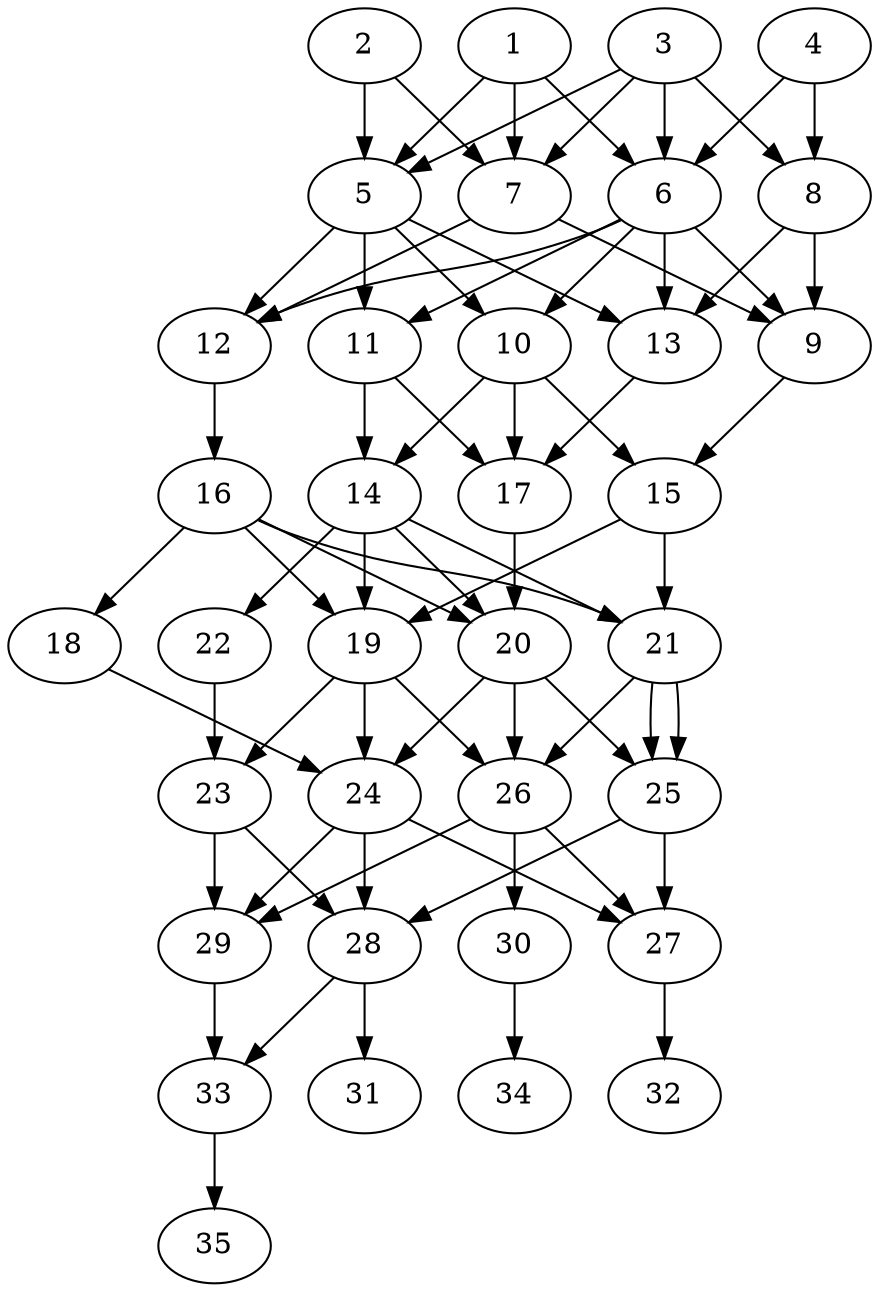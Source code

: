 // DAG automatically generated by daggen at Thu Oct  3 14:05:36 2019
// ./daggen --dot -n 35 --ccr 0.5 --fat 0.5 --regular 0.9 --density 0.7 --mindata 5242880 --maxdata 52428800 
digraph G {
  1 [size="27416576", alpha="0.17", expect_size="13708288"] 
  1 -> 5 [size ="13708288"]
  1 -> 6 [size ="13708288"]
  1 -> 7 [size ="13708288"]
  2 [size="32131072", alpha="0.17", expect_size="16065536"] 
  2 -> 5 [size ="16065536"]
  2 -> 7 [size ="16065536"]
  3 [size="20021248", alpha="0.03", expect_size="10010624"] 
  3 -> 5 [size ="10010624"]
  3 -> 6 [size ="10010624"]
  3 -> 7 [size ="10010624"]
  3 -> 8 [size ="10010624"]
  4 [size="48795648", alpha="0.10", expect_size="24397824"] 
  4 -> 6 [size ="24397824"]
  4 -> 8 [size ="24397824"]
  5 [size="76070912", alpha="0.17", expect_size="38035456"] 
  5 -> 10 [size ="38035456"]
  5 -> 11 [size ="38035456"]
  5 -> 12 [size ="38035456"]
  5 -> 13 [size ="38035456"]
  6 [size="17946624", alpha="0.11", expect_size="8973312"] 
  6 -> 9 [size ="8973312"]
  6 -> 10 [size ="8973312"]
  6 -> 11 [size ="8973312"]
  6 -> 12 [size ="8973312"]
  6 -> 13 [size ="8973312"]
  7 [size="102871040", alpha="0.07", expect_size="51435520"] 
  7 -> 9 [size ="51435520"]
  7 -> 12 [size ="51435520"]
  8 [size="62226432", alpha="0.15", expect_size="31113216"] 
  8 -> 9 [size ="31113216"]
  8 -> 13 [size ="31113216"]
  9 [size="43374592", alpha="0.12", expect_size="21687296"] 
  9 -> 15 [size ="21687296"]
  10 [size="48254976", alpha="0.18", expect_size="24127488"] 
  10 -> 14 [size ="24127488"]
  10 -> 15 [size ="24127488"]
  10 -> 17 [size ="24127488"]
  11 [size="18849792", alpha="0.06", expect_size="9424896"] 
  11 -> 14 [size ="9424896"]
  11 -> 17 [size ="9424896"]
  12 [size="100567040", alpha="0.03", expect_size="50283520"] 
  12 -> 16 [size ="50283520"]
  13 [size="85581824", alpha="0.13", expect_size="42790912"] 
  13 -> 17 [size ="42790912"]
  14 [size="100978688", alpha="0.02", expect_size="50489344"] 
  14 -> 19 [size ="50489344"]
  14 -> 20 [size ="50489344"]
  14 -> 21 [size ="50489344"]
  14 -> 22 [size ="50489344"]
  15 [size="54798336", alpha="0.04", expect_size="27399168"] 
  15 -> 19 [size ="27399168"]
  15 -> 21 [size ="27399168"]
  16 [size="41797632", alpha="0.09", expect_size="20898816"] 
  16 -> 18 [size ="20898816"]
  16 -> 19 [size ="20898816"]
  16 -> 20 [size ="20898816"]
  16 -> 21 [size ="20898816"]
  17 [size="95954944", alpha="0.15", expect_size="47977472"] 
  17 -> 20 [size ="47977472"]
  18 [size="34461696", alpha="0.04", expect_size="17230848"] 
  18 -> 24 [size ="17230848"]
  19 [size="103272448", alpha="0.03", expect_size="51636224"] 
  19 -> 23 [size ="51636224"]
  19 -> 24 [size ="51636224"]
  19 -> 26 [size ="51636224"]
  20 [size="66471936", alpha="0.08", expect_size="33235968"] 
  20 -> 24 [size ="33235968"]
  20 -> 25 [size ="33235968"]
  20 -> 26 [size ="33235968"]
  21 [size="56446976", alpha="0.16", expect_size="28223488"] 
  21 -> 25 [size ="28223488"]
  21 -> 25 [size ="28223488"]
  21 -> 26 [size ="28223488"]
  22 [size="85037056", alpha="0.09", expect_size="42518528"] 
  22 -> 23 [size ="42518528"]
  23 [size="97013760", alpha="0.05", expect_size="48506880"] 
  23 -> 28 [size ="48506880"]
  23 -> 29 [size ="48506880"]
  24 [size="62728192", alpha="0.08", expect_size="31364096"] 
  24 -> 27 [size ="31364096"]
  24 -> 28 [size ="31364096"]
  24 -> 29 [size ="31364096"]
  25 [size="72744960", alpha="0.05", expect_size="36372480"] 
  25 -> 27 [size ="36372480"]
  25 -> 28 [size ="36372480"]
  26 [size="89843712", alpha="0.04", expect_size="44921856"] 
  26 -> 27 [size ="44921856"]
  26 -> 29 [size ="44921856"]
  26 -> 30 [size ="44921856"]
  27 [size="36798464", alpha="0.03", expect_size="18399232"] 
  27 -> 32 [size ="18399232"]
  28 [size="13654016", alpha="0.12", expect_size="6827008"] 
  28 -> 31 [size ="6827008"]
  28 -> 33 [size ="6827008"]
  29 [size="34211840", alpha="0.08", expect_size="17105920"] 
  29 -> 33 [size ="17105920"]
  30 [size="46106624", alpha="0.13", expect_size="23053312"] 
  30 -> 34 [size ="23053312"]
  31 [size="81780736", alpha="0.19", expect_size="40890368"] 
  32 [size="63793152", alpha="0.04", expect_size="31896576"] 
  33 [size="13793280", alpha="0.05", expect_size="6896640"] 
  33 -> 35 [size ="6896640"]
  34 [size="35684352", alpha="0.05", expect_size="17842176"] 
  35 [size="73410560", alpha="0.15", expect_size="36705280"] 
}
